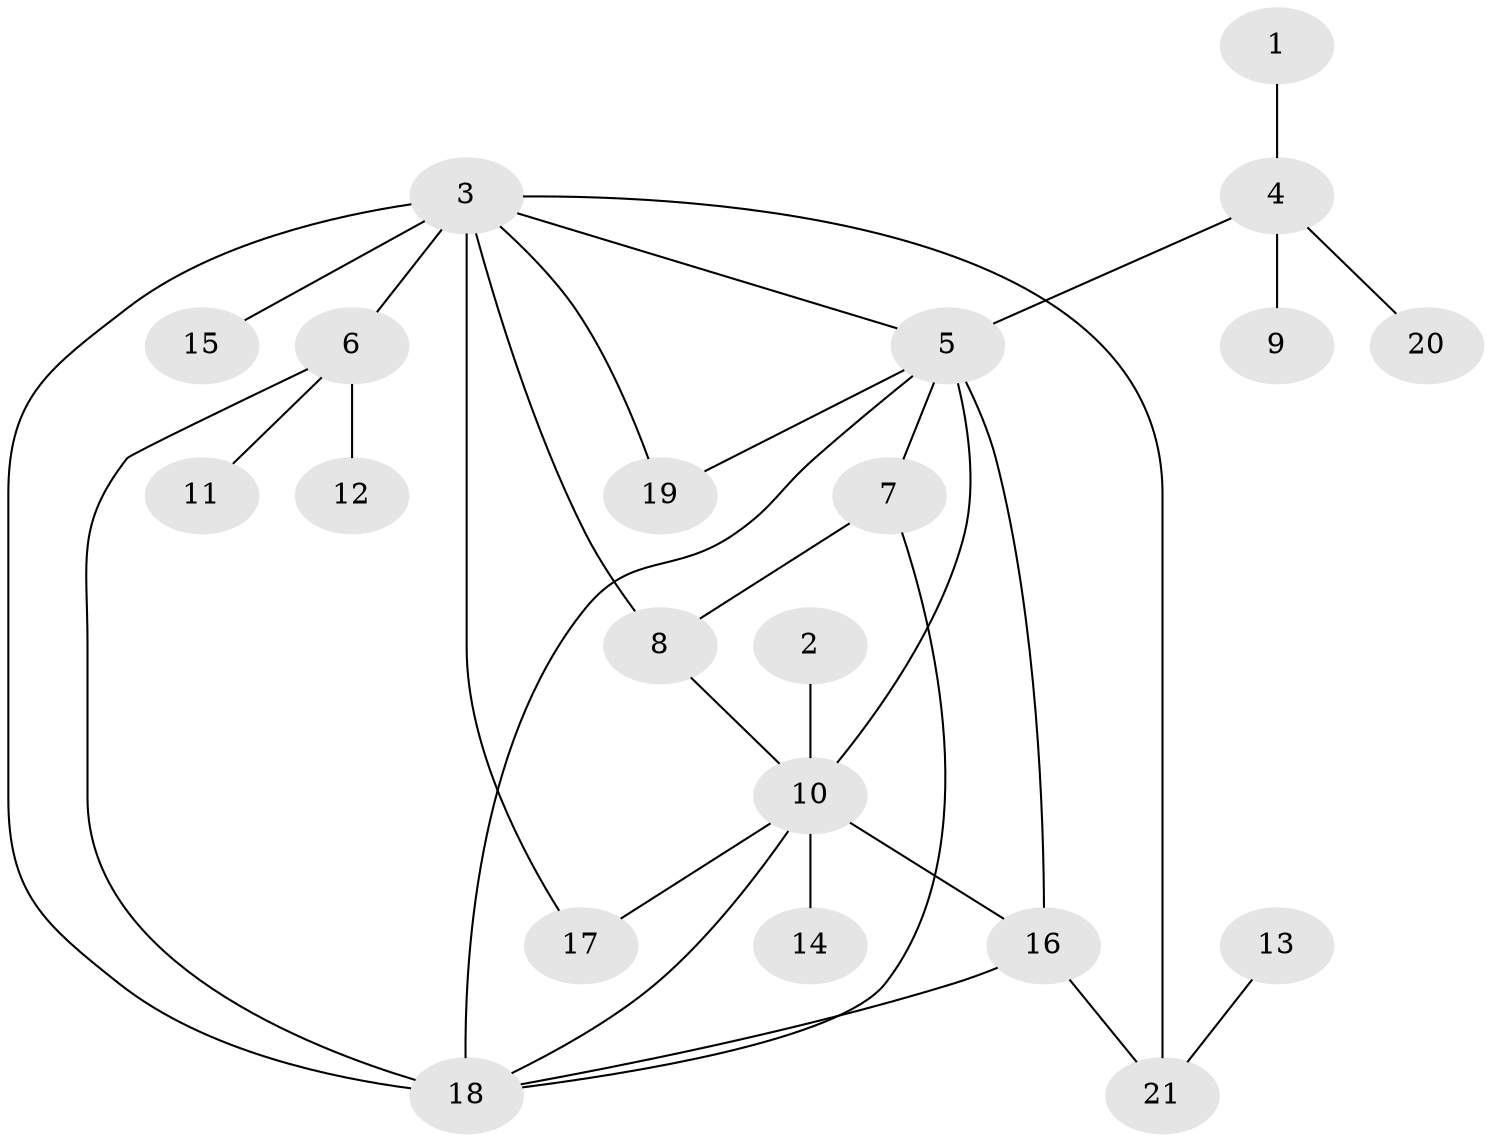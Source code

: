 // original degree distribution, {7: 0.02040816326530612, 6: 0.061224489795918366, 5: 0.04081632653061224, 10: 0.04081632653061224, 4: 0.02040816326530612, 9: 0.02040816326530612, 2: 0.2653061224489796, 3: 0.061224489795918366, 1: 0.46938775510204084}
// Generated by graph-tools (version 1.1) at 2025/37/03/04/25 23:37:51]
// undirected, 21 vertices, 31 edges
graph export_dot {
  node [color=gray90,style=filled];
  1;
  2;
  3;
  4;
  5;
  6;
  7;
  8;
  9;
  10;
  11;
  12;
  13;
  14;
  15;
  16;
  17;
  18;
  19;
  20;
  21;
  1 -- 4 [weight=1.0];
  2 -- 10 [weight=1.0];
  3 -- 5 [weight=1.0];
  3 -- 6 [weight=2.0];
  3 -- 8 [weight=1.0];
  3 -- 15 [weight=1.0];
  3 -- 17 [weight=1.0];
  3 -- 18 [weight=1.0];
  3 -- 19 [weight=1.0];
  3 -- 21 [weight=1.0];
  4 -- 5 [weight=1.0];
  4 -- 9 [weight=1.0];
  4 -- 20 [weight=1.0];
  5 -- 7 [weight=1.0];
  5 -- 10 [weight=2.0];
  5 -- 16 [weight=1.0];
  5 -- 18 [weight=1.0];
  5 -- 19 [weight=1.0];
  6 -- 11 [weight=1.0];
  6 -- 12 [weight=1.0];
  6 -- 18 [weight=2.0];
  7 -- 8 [weight=1.0];
  7 -- 18 [weight=1.0];
  8 -- 10 [weight=2.0];
  10 -- 14 [weight=1.0];
  10 -- 16 [weight=1.0];
  10 -- 17 [weight=1.0];
  10 -- 18 [weight=1.0];
  13 -- 21 [weight=1.0];
  16 -- 18 [weight=1.0];
  16 -- 21 [weight=1.0];
}
